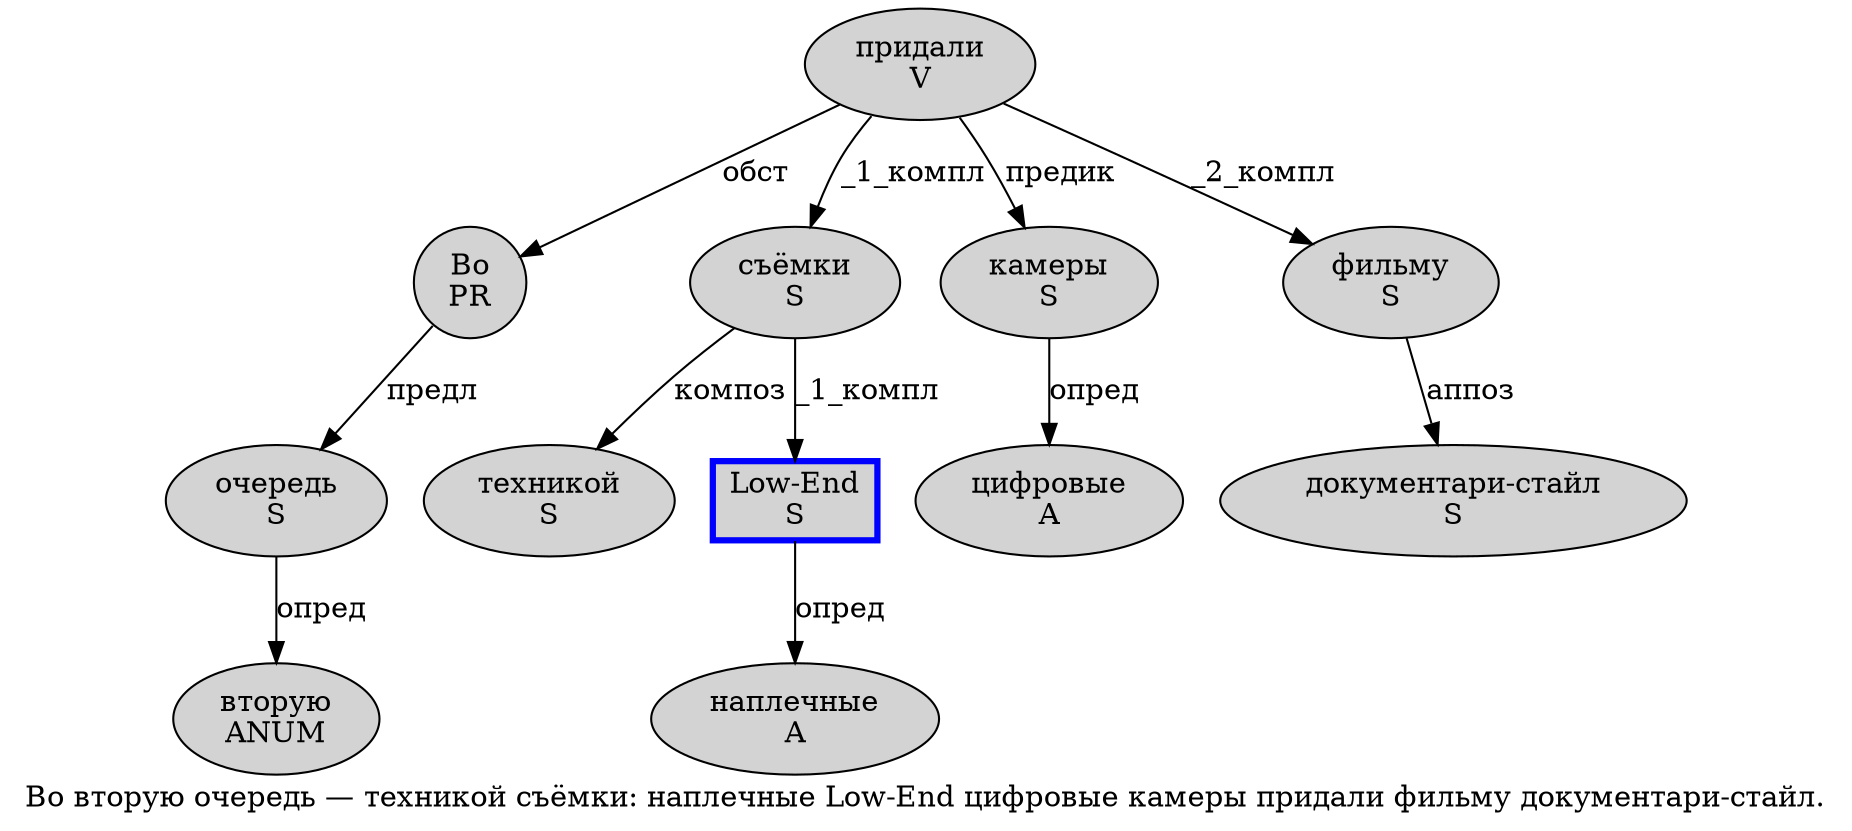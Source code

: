 digraph SENTENCE_191 {
	graph [label="Во вторую очередь — техникой съёмки: наплечные Low-End цифровые камеры придали фильму документари-стайл."]
	node [style=filled]
		0 [label="Во
PR" color="" fillcolor=lightgray penwidth=1 shape=ellipse]
		1 [label="вторую
ANUM" color="" fillcolor=lightgray penwidth=1 shape=ellipse]
		2 [label="очередь
S" color="" fillcolor=lightgray penwidth=1 shape=ellipse]
		4 [label="техникой
S" color="" fillcolor=lightgray penwidth=1 shape=ellipse]
		5 [label="съёмки
S" color="" fillcolor=lightgray penwidth=1 shape=ellipse]
		7 [label="наплечные
A" color="" fillcolor=lightgray penwidth=1 shape=ellipse]
		8 [label="Low-End
S" color=blue fillcolor=lightgray penwidth=3 shape=box]
		9 [label="цифровые
A" color="" fillcolor=lightgray penwidth=1 shape=ellipse]
		10 [label="камеры
S" color="" fillcolor=lightgray penwidth=1 shape=ellipse]
		11 [label="придали
V" color="" fillcolor=lightgray penwidth=1 shape=ellipse]
		12 [label="фильму
S" color="" fillcolor=lightgray penwidth=1 shape=ellipse]
		13 [label="документари-стайл
S" color="" fillcolor=lightgray penwidth=1 shape=ellipse]
			8 -> 7 [label="опред"]
			2 -> 1 [label="опред"]
			12 -> 13 [label="аппоз"]
			0 -> 2 [label="предл"]
			11 -> 0 [label="обст"]
			11 -> 5 [label="_1_компл"]
			11 -> 10 [label="предик"]
			11 -> 12 [label="_2_компл"]
			10 -> 9 [label="опред"]
			5 -> 4 [label="композ"]
			5 -> 8 [label="_1_компл"]
}